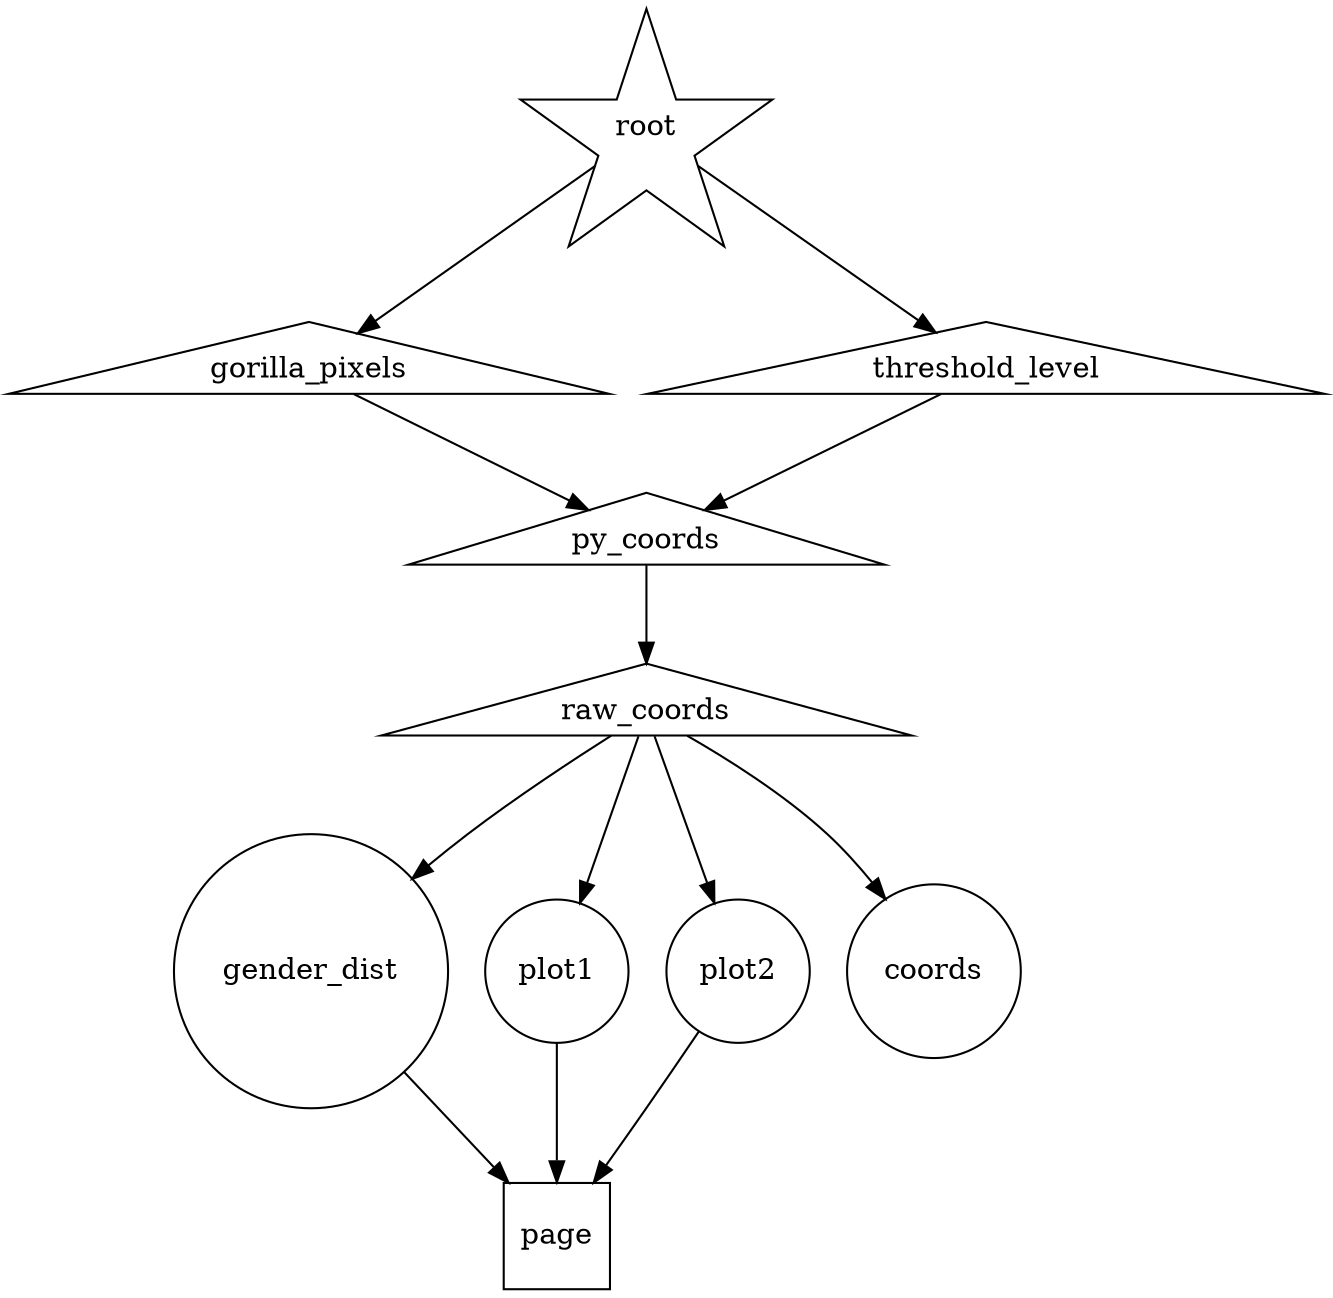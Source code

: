 /* Created by igraph 0.10.13-126-g31c4e6ffc */
digraph {
  0 [
    shape=star
    label=root
  ];
  1 [
    shape=triangle
    label=gorilla_pixels
  ];
  2 [
    shape=triangle
    label=threshold_level
  ];
  3 [
    shape=triangle
    label=py_coords
  ];
  4 [
    shape=triangle
    label=raw_coords
  ];
  5 [
    shape=circle
    label=gender_dist
  ];
  6 [
    shape=circle
    label=plot1
  ];
  7 [
    shape=circle
    label=plot2
  ];
  8 [
    shape=circle
    label=coords
  ];
  9 [
    shape=square
    label=page
  ];

  0 -> 1 [
    type=rxp_py
  ];
  0 -> 2 [
    type=rxp_py
  ];
  1 -> 3 [
    type=rxp_py
  ];
  2 -> 3 [
    type=rxp_py
  ];
  3 -> 4 [
    type=rxp_py2r
  ];
  4 -> 8 [
    type=rxp_r
  ];
  4 -> 5 [
    type=rxp_r
  ];
  4 -> 6 [
    type=rxp_r
  ];
  4 -> 7 [
    type=rxp_r
  ];
  5 -> 9 [
    type=rxp_quarto
  ];
  6 -> 9 [
    type=rxp_quarto
  ];
  7 -> 9 [
    type=rxp_quarto
  ];
}
